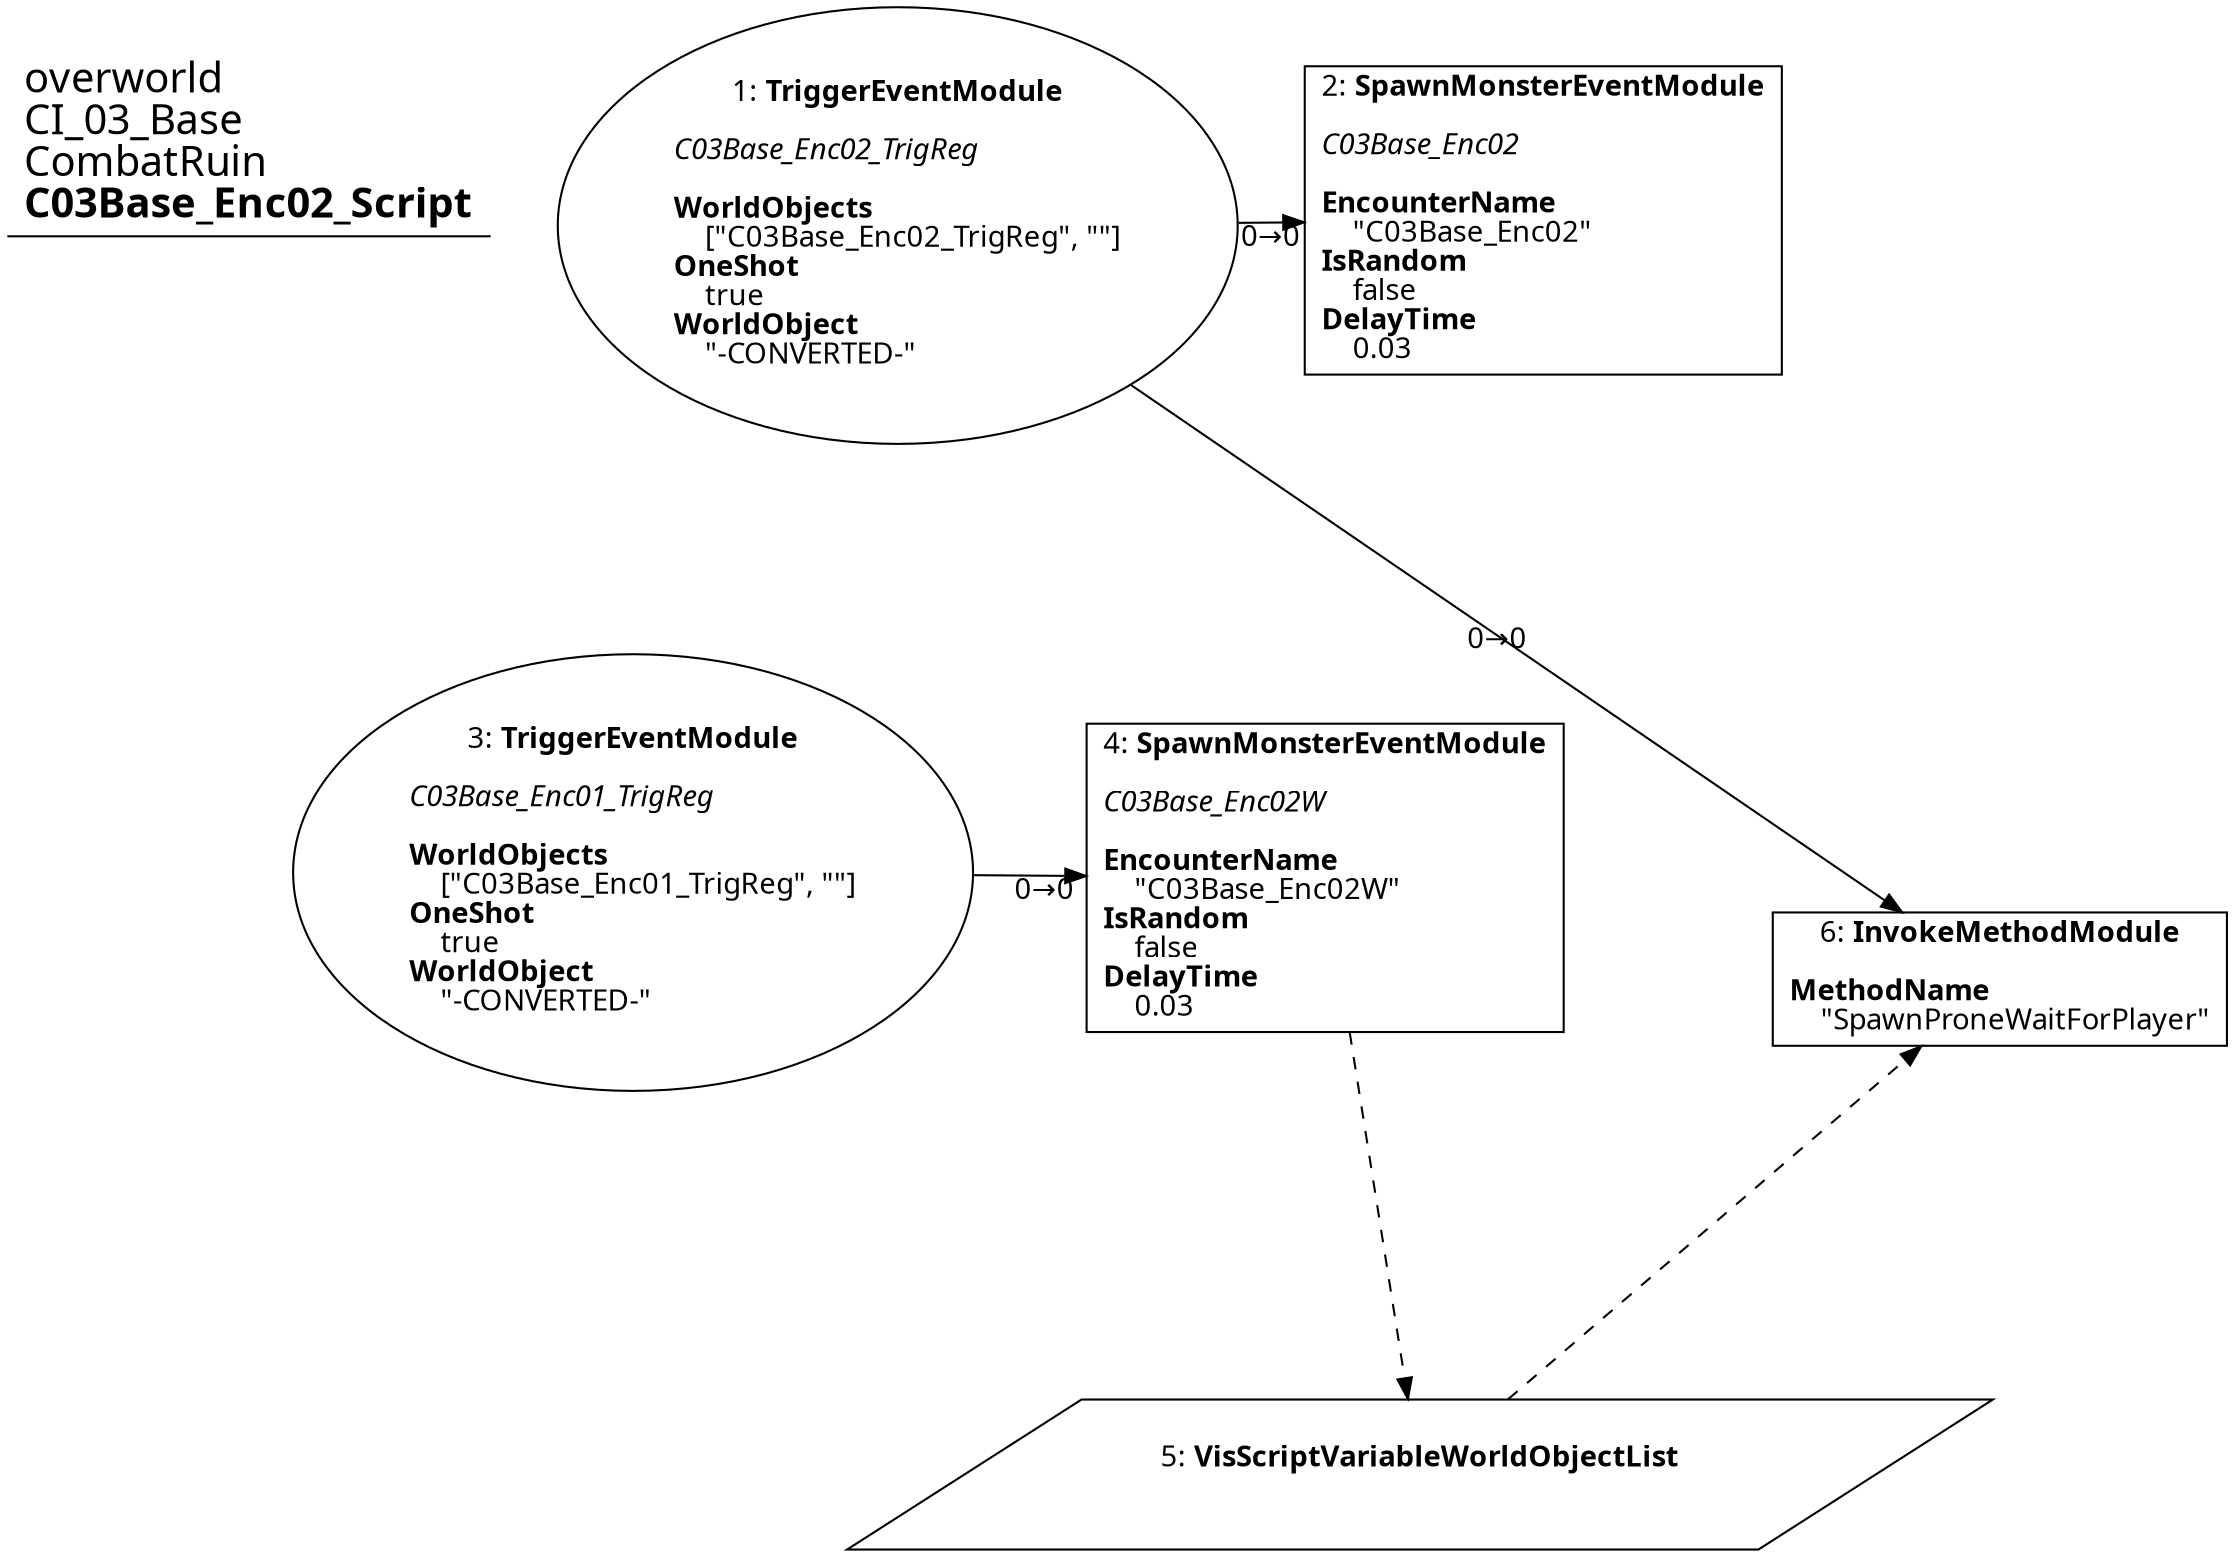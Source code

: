 digraph {
    layout = fdp;
    overlap = prism;
    sep = "+16";
    splines = spline;

    node [ shape = box ];

    graph [ fontname = "Segoe UI" ];
    node [ fontname = "Segoe UI" ];
    edge [ fontname = "Segoe UI" ];

    1 [ label = <1: <b>TriggerEventModule</b><br/><br/><i>C03Base_Enc02_TrigReg<br align="left"/></i><br align="left"/><b>WorldObjects</b><br align="left"/>    [&quot;C03Base_Enc02_TrigReg&quot;, &quot;&quot;]<br align="left"/><b>OneShot</b><br align="left"/>    true<br align="left"/><b>WorldObject</b><br align="left"/>    &quot;-CONVERTED-&quot;<br align="left"/>> ];
    1 [ shape = oval ]
    1 [ pos = "0.16900001,-0.14500001!" ];
    1 -> 2 [ label = "0→0" ];
    1 -> 6 [ label = "0→0" ];

    2 [ label = <2: <b>SpawnMonsterEventModule</b><br/><br/><i>C03Base_Enc02<br align="left"/></i><br align="left"/><b>EncounterName</b><br align="left"/>    &quot;C03Base_Enc02&quot;<br align="left"/><b>IsRandom</b><br align="left"/>    false<br align="left"/><b>DelayTime</b><br align="left"/>    0.03<br align="left"/>> ];
    2 [ pos = "0.455,-0.14500001!" ];

    3 [ label = <3: <b>TriggerEventModule</b><br/><br/><i>C03Base_Enc01_TrigReg<br align="left"/></i><br align="left"/><b>WorldObjects</b><br align="left"/>    [&quot;C03Base_Enc01_TrigReg&quot;, &quot;&quot;]<br align="left"/><b>OneShot</b><br align="left"/>    true<br align="left"/><b>WorldObject</b><br align="left"/>    &quot;-CONVERTED-&quot;<br align="left"/>> ];
    3 [ shape = oval ]
    3 [ pos = "0.162,-0.45000002!" ];
    3 -> 4 [ label = "0→0" ];

    4 [ label = <4: <b>SpawnMonsterEventModule</b><br/><br/><i>C03Base_Enc02W<br align="left"/></i><br align="left"/><b>EncounterName</b><br align="left"/>    &quot;C03Base_Enc02W&quot;<br align="left"/><b>IsRandom</b><br align="left"/>    false<br align="left"/><b>DelayTime</b><br align="left"/>    0.03<br align="left"/>> ];
    4 [ pos = "0.448,-0.45000002!" ];
    4 -> 5 [ style = dashed ];

    5 [ label = <5: <b>VisScriptVariableWorldObjectList</b><br/><br/>> ];
    5 [ shape = parallelogram ]
    5 [ pos = "0.50600004,-0.72!" ];

    6 [ label = <6: <b>InvokeMethodModule</b><br/><br/><b>MethodName</b><br align="left"/>    &quot;SpawnProneWaitForPlayer&quot;<br align="left"/>> ];
    6 [ pos = "0.76600003,-0.497!" ];
    5 -> 6 [ style = dashed ];

    title [ pos = "0.16100001,-0.14400001!" ];
    title [ shape = underline ];
    title [ label = <<font point-size="20">overworld<br align="left"/>CI_03_Base<br align="left"/>CombatRuin<br align="left"/><b>C03Base_Enc02_Script</b><br align="left"/></font>> ];
}
